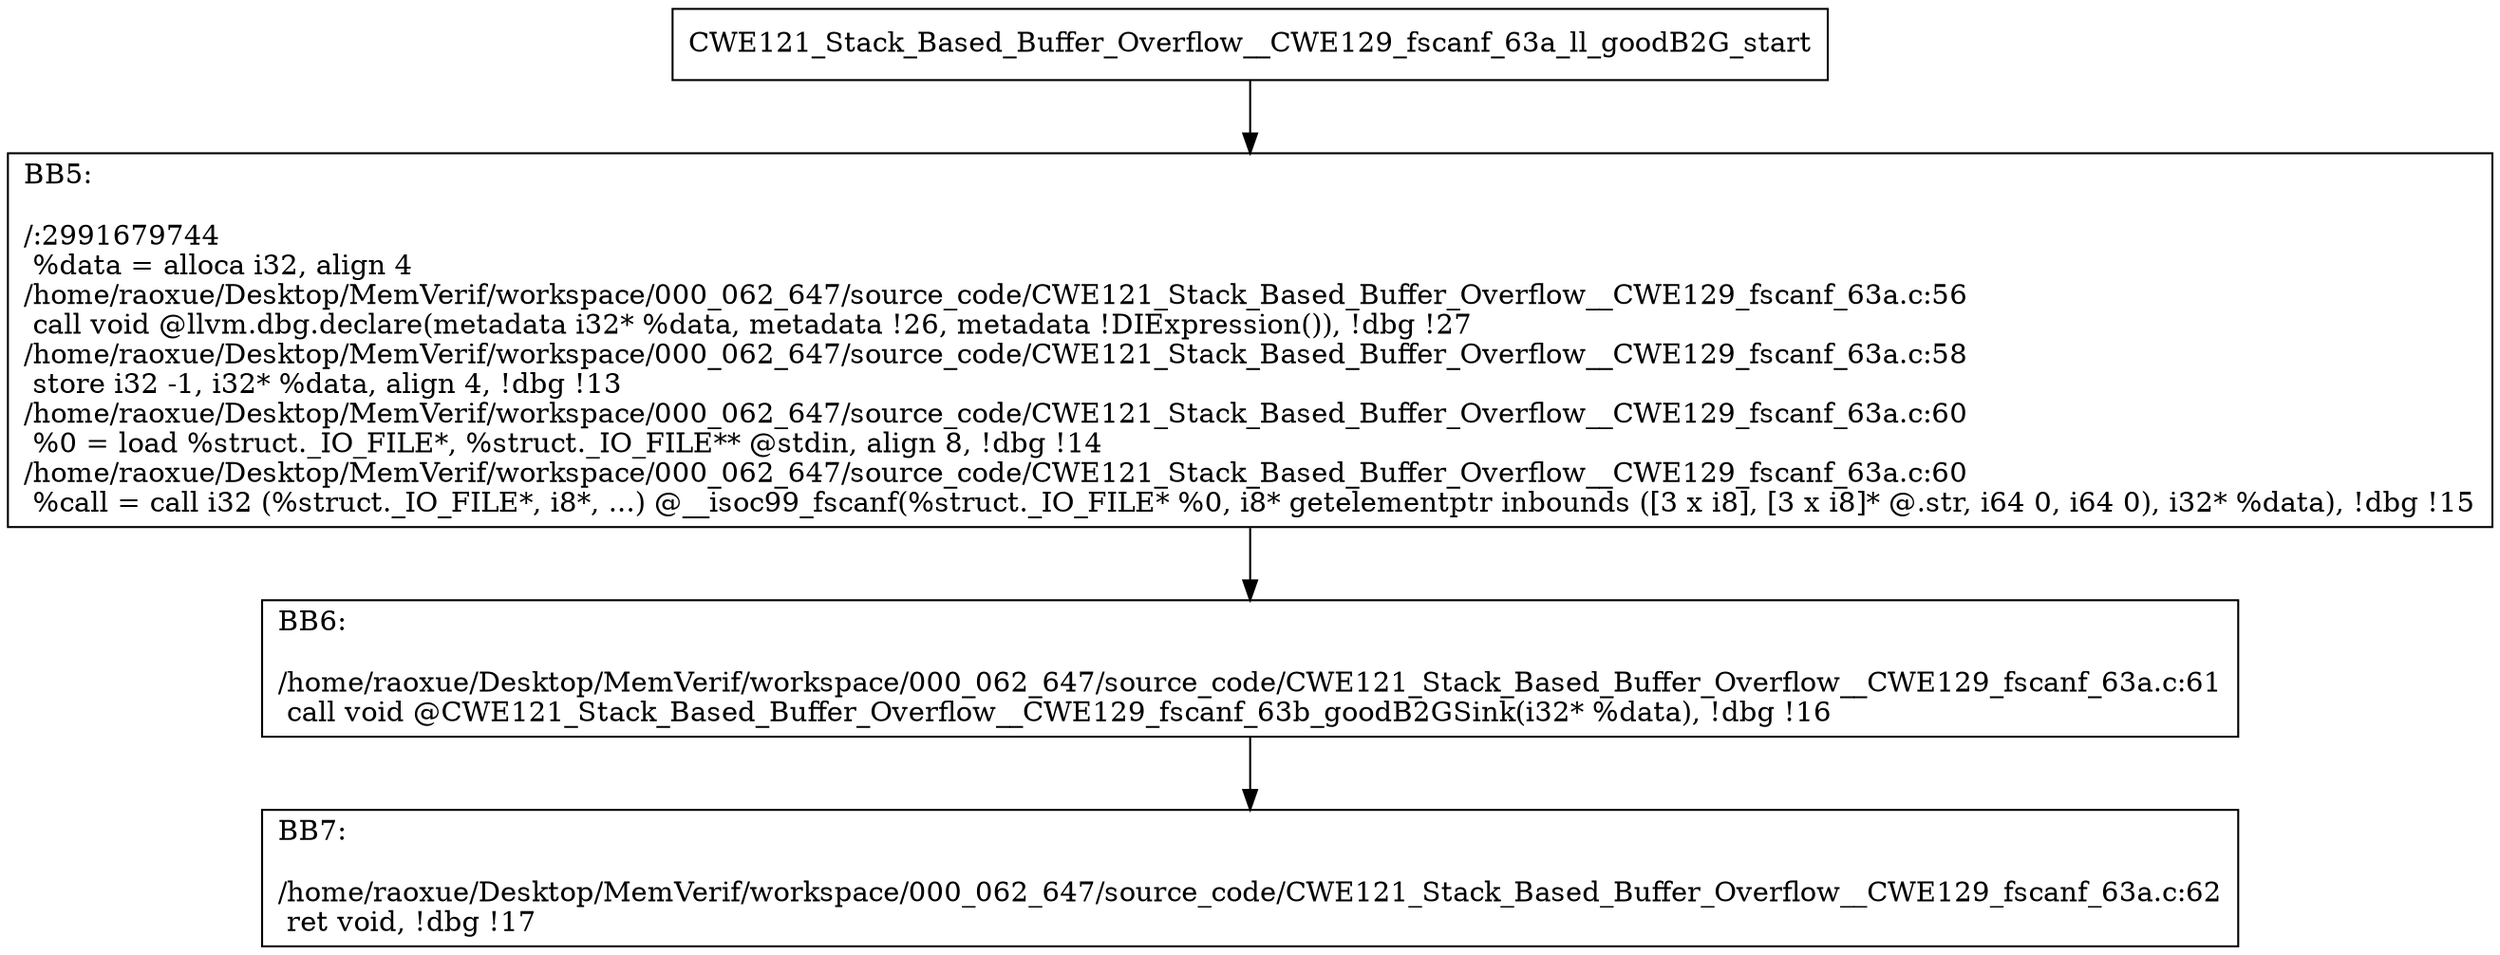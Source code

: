 digraph "CFG for'CWE121_Stack_Based_Buffer_Overflow__CWE129_fscanf_63a_ll_goodB2G' function" {
	BBCWE121_Stack_Based_Buffer_Overflow__CWE129_fscanf_63a_ll_goodB2G_start[shape=record,label="{CWE121_Stack_Based_Buffer_Overflow__CWE129_fscanf_63a_ll_goodB2G_start}"];
	BBCWE121_Stack_Based_Buffer_Overflow__CWE129_fscanf_63a_ll_goodB2G_start-> CWE121_Stack_Based_Buffer_Overflow__CWE129_fscanf_63a_ll_goodB2GBB5;
	CWE121_Stack_Based_Buffer_Overflow__CWE129_fscanf_63a_ll_goodB2GBB5 [shape=record, label="{BB5:\l\l/:2991679744\l
  %data = alloca i32, align 4\l
/home/raoxue/Desktop/MemVerif/workspace/000_062_647/source_code/CWE121_Stack_Based_Buffer_Overflow__CWE129_fscanf_63a.c:56\l
  call void @llvm.dbg.declare(metadata i32* %data, metadata !26, metadata !DIExpression()), !dbg !27\l
/home/raoxue/Desktop/MemVerif/workspace/000_062_647/source_code/CWE121_Stack_Based_Buffer_Overflow__CWE129_fscanf_63a.c:58\l
  store i32 -1, i32* %data, align 4, !dbg !13\l
/home/raoxue/Desktop/MemVerif/workspace/000_062_647/source_code/CWE121_Stack_Based_Buffer_Overflow__CWE129_fscanf_63a.c:60\l
  %0 = load %struct._IO_FILE*, %struct._IO_FILE** @stdin, align 8, !dbg !14\l
/home/raoxue/Desktop/MemVerif/workspace/000_062_647/source_code/CWE121_Stack_Based_Buffer_Overflow__CWE129_fscanf_63a.c:60\l
  %call = call i32 (%struct._IO_FILE*, i8*, ...) @__isoc99_fscanf(%struct._IO_FILE* %0, i8* getelementptr inbounds ([3 x i8], [3 x i8]* @.str, i64 0, i64 0), i32* %data), !dbg !15\l
}"];
	CWE121_Stack_Based_Buffer_Overflow__CWE129_fscanf_63a_ll_goodB2GBB5-> CWE121_Stack_Based_Buffer_Overflow__CWE129_fscanf_63a_ll_goodB2GBB6;
	CWE121_Stack_Based_Buffer_Overflow__CWE129_fscanf_63a_ll_goodB2GBB6 [shape=record, label="{BB6:\l\l/home/raoxue/Desktop/MemVerif/workspace/000_062_647/source_code/CWE121_Stack_Based_Buffer_Overflow__CWE129_fscanf_63a.c:61\l
  call void @CWE121_Stack_Based_Buffer_Overflow__CWE129_fscanf_63b_goodB2GSink(i32* %data), !dbg !16\l
}"];
	CWE121_Stack_Based_Buffer_Overflow__CWE129_fscanf_63a_ll_goodB2GBB6-> CWE121_Stack_Based_Buffer_Overflow__CWE129_fscanf_63a_ll_goodB2GBB7;
	CWE121_Stack_Based_Buffer_Overflow__CWE129_fscanf_63a_ll_goodB2GBB7 [shape=record, label="{BB7:\l\l/home/raoxue/Desktop/MemVerif/workspace/000_062_647/source_code/CWE121_Stack_Based_Buffer_Overflow__CWE129_fscanf_63a.c:62\l
  ret void, !dbg !17\l
}"];
}
